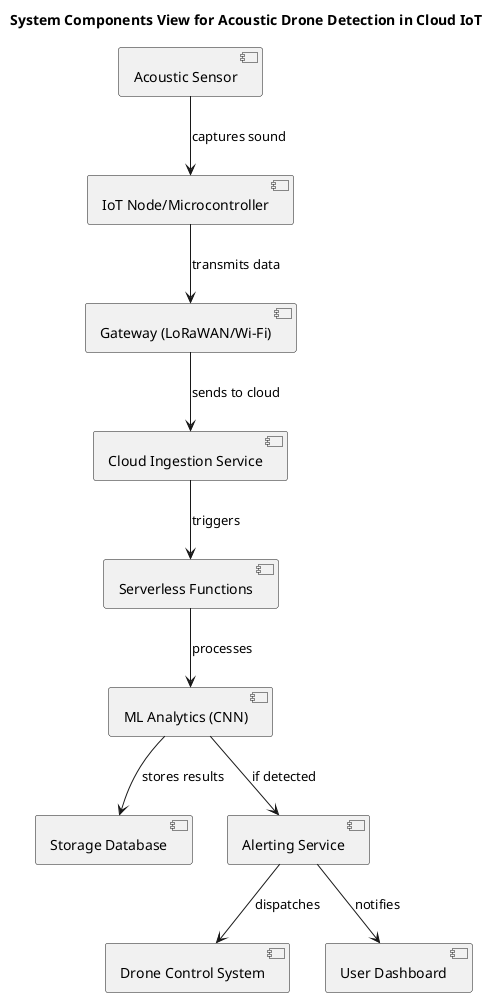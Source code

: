 @startuml
title System Components View for Acoustic Drone Detection in Cloud IoT
component "Acoustic Sensor" as Sensor
component "IoT Node/Microcontroller" as Node
component "Gateway (LoRaWAN/Wi-Fi)" as Gateway
component "Cloud Ingestion Service" as Ingest
component "Serverless Functions" as Functions
component "ML Analytics (CNN)" as ML
component "Storage Database" as Storage
component "Alerting Service" as Alert
component "Drone Control System" as DroneCtrl
component "User Dashboard" as Dashboard
Sensor --> Node : captures sound
Node --> Gateway : transmits data
Gateway --> Ingest : sends to cloud
Ingest --> Functions : triggers
Functions --> ML : processes
ML --> Storage : stores results
ML --> Alert : if detected
Alert --> DroneCtrl : dispatches
Alert --> Dashboard : notifies
@enduml